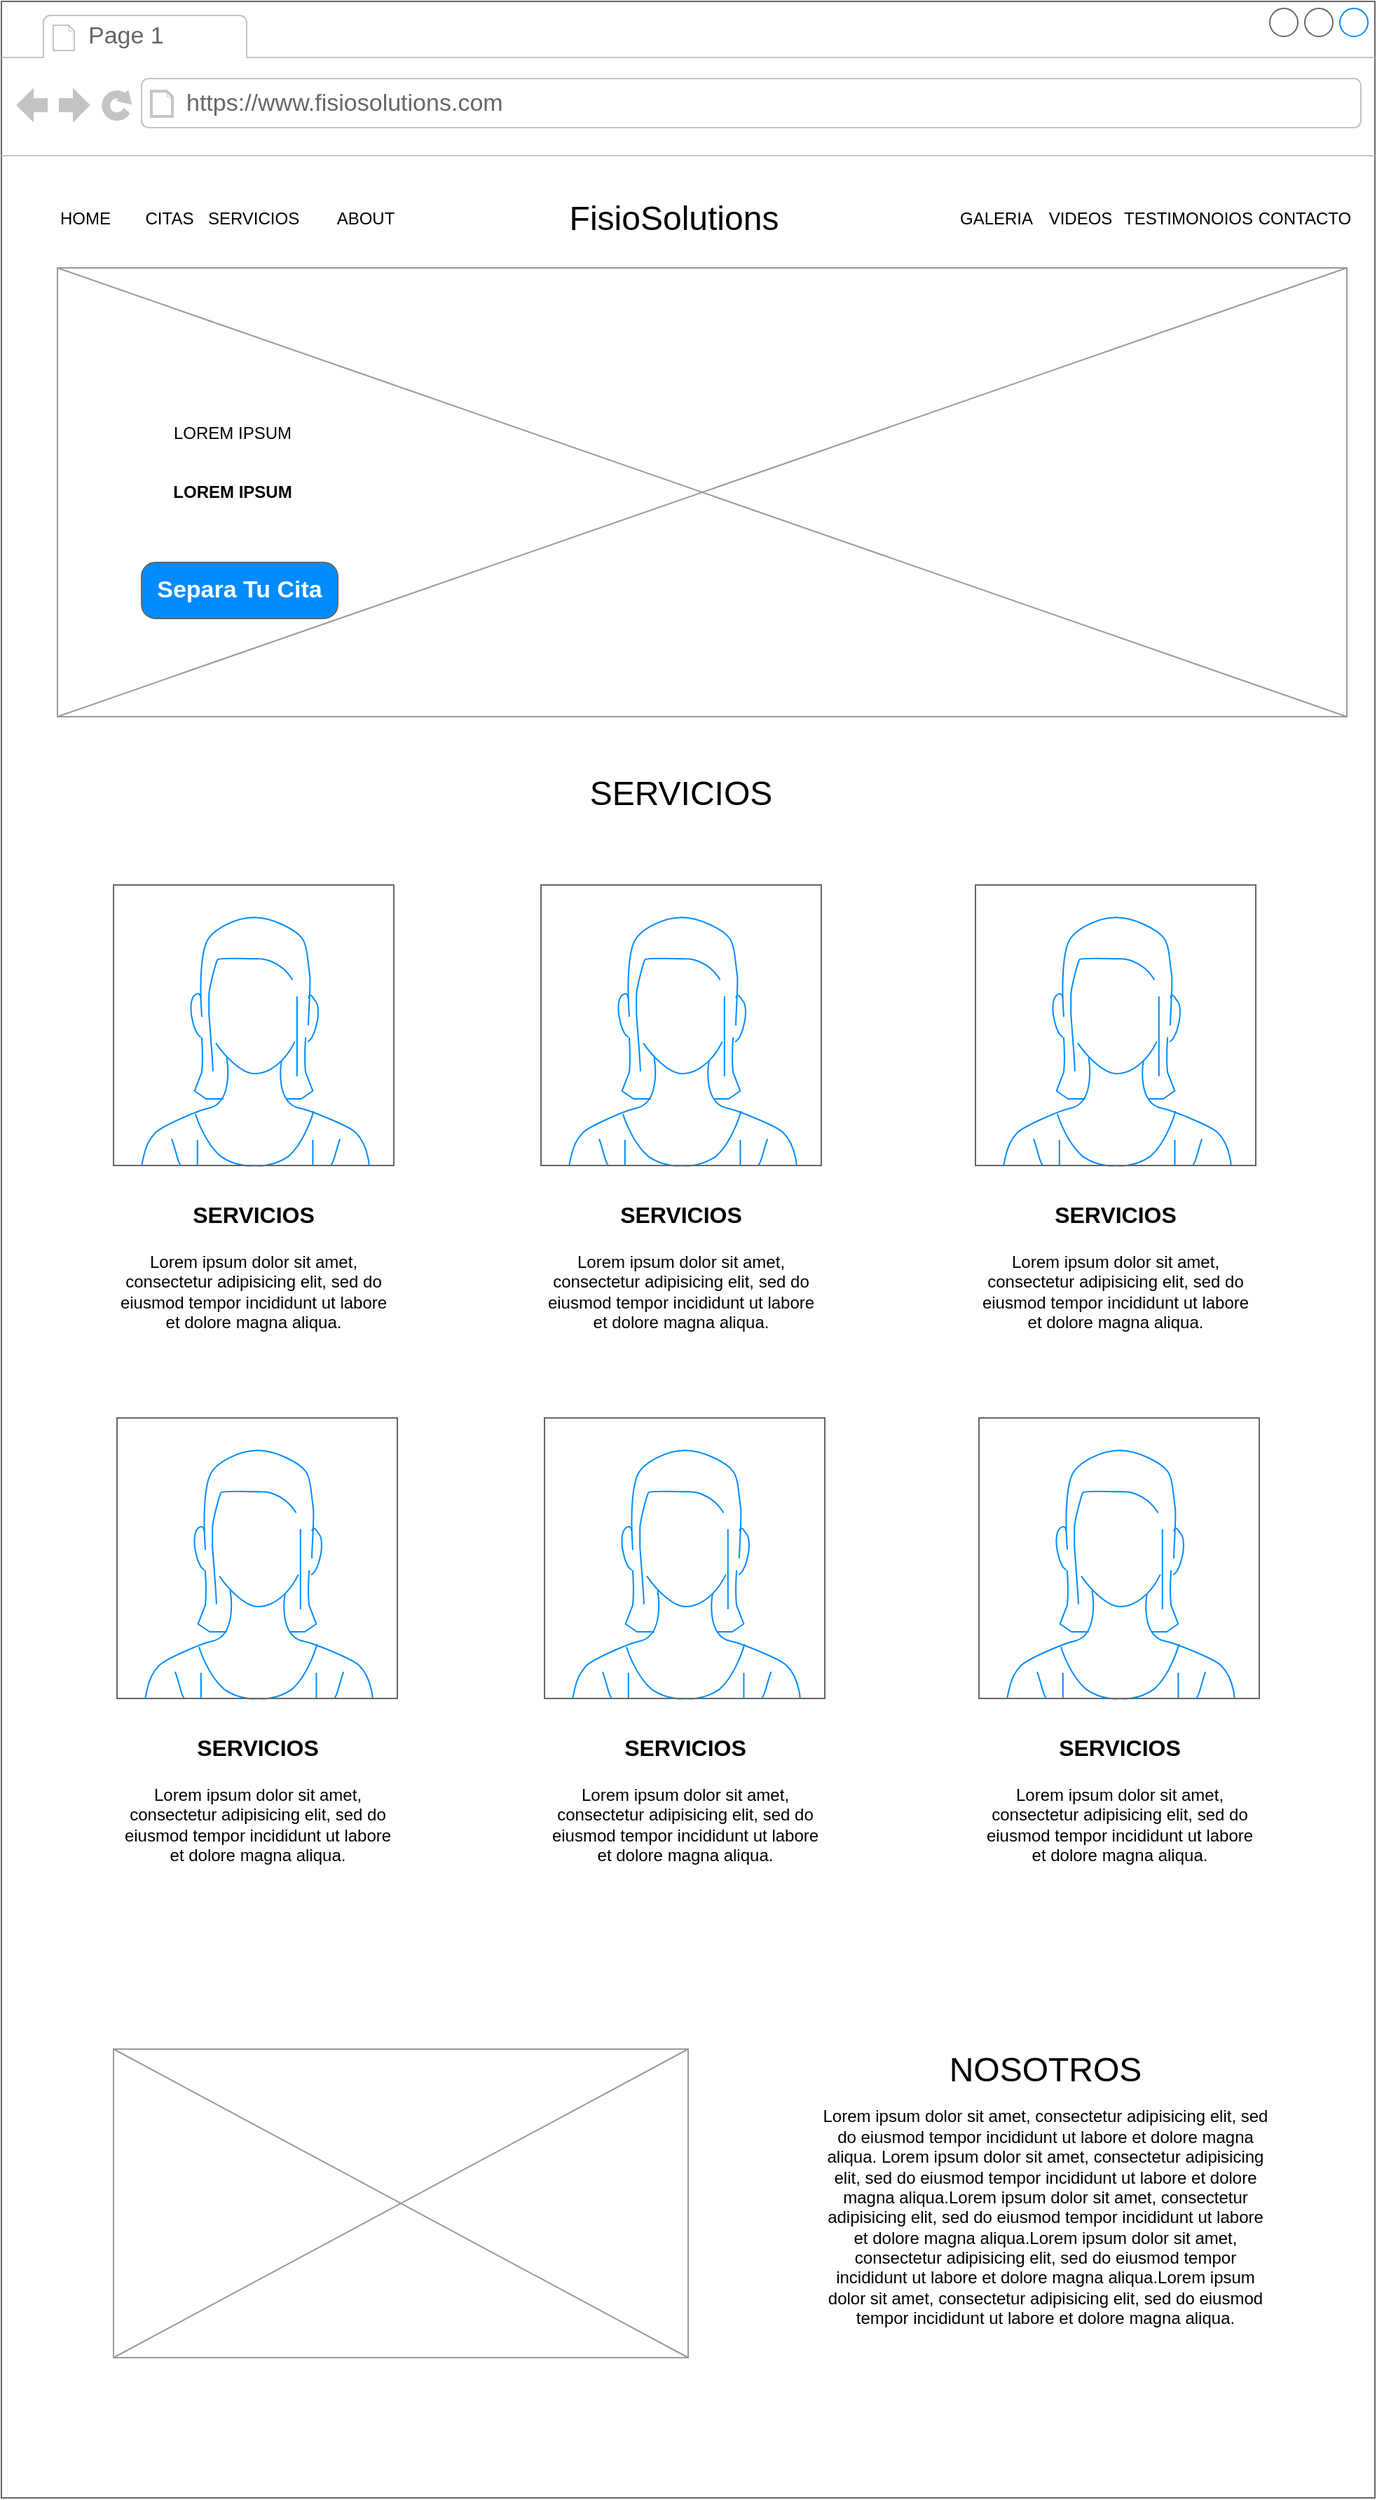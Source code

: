 <mxfile version="21.0.2" type="github"><diagram name="Página-1" id="BBDUCUmCRQo-HM743KPM"><mxGraphModel dx="2261" dy="756" grid="1" gridSize="10" guides="1" tooltips="1" connect="1" arrows="1" fold="1" page="1" pageScale="1" pageWidth="827" pageHeight="1169" math="0" shadow="0"><root><mxCell id="0"/><mxCell id="1" parent="0"/><mxCell id="WQwONqdkna7RZjsSHqi0-1" value="" style="strokeWidth=1;shadow=0;dashed=0;align=center;html=1;shape=mxgraph.mockup.containers.browserWindow;rSize=0;strokeColor=#666666;strokeColor2=#008cff;strokeColor3=#c4c4c4;mainText=,;recursiveResize=0;movable=1;resizable=1;rotatable=1;deletable=1;editable=1;locked=0;connectable=1;" vertex="1" parent="1"><mxGeometry x="-200" y="30" width="980" height="1780" as="geometry"/></mxCell><mxCell id="WQwONqdkna7RZjsSHqi0-2" value="Page 1" style="strokeWidth=1;shadow=0;dashed=0;align=center;html=1;shape=mxgraph.mockup.containers.anchor;fontSize=17;fontColor=#666666;align=left;whiteSpace=wrap;" vertex="1" parent="WQwONqdkna7RZjsSHqi0-1"><mxGeometry x="60" y="12" width="110" height="26" as="geometry"/></mxCell><mxCell id="WQwONqdkna7RZjsSHqi0-3" value="https://www.fisiosolutions.com" style="strokeWidth=1;shadow=0;dashed=0;align=center;html=1;shape=mxgraph.mockup.containers.anchor;rSize=0;fontSize=17;fontColor=#666666;align=left;" vertex="1" parent="WQwONqdkna7RZjsSHqi0-1"><mxGeometry x="130" y="60" width="250" height="26" as="geometry"/></mxCell><mxCell id="WQwONqdkna7RZjsSHqi0-33" value="HOME" style="text;html=1;strokeColor=none;fillColor=none;align=center;verticalAlign=middle;whiteSpace=wrap;rounded=0;" vertex="1" parent="WQwONqdkna7RZjsSHqi0-1"><mxGeometry x="30" y="140" width="60" height="30" as="geometry"/></mxCell><mxCell id="WQwONqdkna7RZjsSHqi0-34" value="CITAS" style="text;html=1;strokeColor=none;fillColor=none;align=center;verticalAlign=middle;whiteSpace=wrap;rounded=0;" vertex="1" parent="WQwONqdkna7RZjsSHqi0-1"><mxGeometry x="90" y="140" width="60" height="30" as="geometry"/></mxCell><mxCell id="WQwONqdkna7RZjsSHqi0-35" value="SERVICIOS" style="text;html=1;strokeColor=none;fillColor=none;align=center;verticalAlign=middle;whiteSpace=wrap;rounded=0;" vertex="1" parent="WQwONqdkna7RZjsSHqi0-1"><mxGeometry x="150" y="140" width="60" height="30" as="geometry"/></mxCell><mxCell id="WQwONqdkna7RZjsSHqi0-36" value="ABOUT" style="text;html=1;strokeColor=none;fillColor=none;align=center;verticalAlign=middle;whiteSpace=wrap;rounded=0;" vertex="1" parent="WQwONqdkna7RZjsSHqi0-1"><mxGeometry x="230" y="140" width="60" height="30" as="geometry"/></mxCell><mxCell id="WQwONqdkna7RZjsSHqi0-41" value="FisioSolutions" style="text;html=1;strokeColor=none;fillColor=none;align=center;verticalAlign=middle;whiteSpace=wrap;rounded=0;fontSize=24;" vertex="1" parent="WQwONqdkna7RZjsSHqi0-1"><mxGeometry x="450" y="140" width="60" height="30" as="geometry"/></mxCell><mxCell id="WQwONqdkna7RZjsSHqi0-42" value="" style="verticalLabelPosition=bottom;shadow=0;dashed=0;align=center;html=1;verticalAlign=top;strokeWidth=1;shape=mxgraph.mockup.graphics.simpleIcon;strokeColor=#999999;" vertex="1" parent="WQwONqdkna7RZjsSHqi0-1"><mxGeometry x="40" y="190" width="920" height="320" as="geometry"/></mxCell><mxCell id="WQwONqdkna7RZjsSHqi0-43" value="Separa Tu Cita" style="strokeWidth=1;shadow=0;dashed=0;align=center;html=1;shape=mxgraph.mockup.buttons.button;strokeColor=#666666;fontColor=#ffffff;mainText=;buttonStyle=round;fontSize=17;fontStyle=1;fillColor=#008cff;whiteSpace=wrap;" vertex="1" parent="WQwONqdkna7RZjsSHqi0-1"><mxGeometry x="100" y="400" width="140" height="40" as="geometry"/></mxCell><mxCell id="WQwONqdkna7RZjsSHqi0-44" value="LOREM IPSUM" style="text;html=1;strokeColor=none;fillColor=none;align=center;verticalAlign=middle;whiteSpace=wrap;rounded=0;" vertex="1" parent="WQwONqdkna7RZjsSHqi0-1"><mxGeometry x="110" y="290" width="110" height="35" as="geometry"/></mxCell><mxCell id="WQwONqdkna7RZjsSHqi0-45" value="LOREM IPSUM" style="text;html=1;strokeColor=none;fillColor=none;align=center;verticalAlign=middle;whiteSpace=wrap;rounded=0;fontStyle=1" vertex="1" parent="WQwONqdkna7RZjsSHqi0-1"><mxGeometry x="110" y="332.5" width="110" height="35" as="geometry"/></mxCell><mxCell id="WQwONqdkna7RZjsSHqi0-46" value="SERVICIOS" style="text;html=1;strokeColor=none;fillColor=none;align=center;verticalAlign=middle;whiteSpace=wrap;rounded=0;fontSize=24;" vertex="1" parent="WQwONqdkna7RZjsSHqi0-1"><mxGeometry x="380" y="550" width="210" height="30" as="geometry"/></mxCell><mxCell id="WQwONqdkna7RZjsSHqi0-51" value="" style="group" vertex="1" connectable="0" parent="WQwONqdkna7RZjsSHqi0-1"><mxGeometry x="75" y="630" width="210" height="320" as="geometry"/></mxCell><mxCell id="WQwONqdkna7RZjsSHqi0-47" value="" style="verticalLabelPosition=bottom;shadow=0;dashed=0;align=center;html=1;verticalAlign=top;strokeWidth=1;shape=mxgraph.mockup.containers.userFemale;strokeColor=#666666;strokeColor2=#008cff;" vertex="1" parent="WQwONqdkna7RZjsSHqi0-51"><mxGeometry x="5" width="200" height="200" as="geometry"/></mxCell><mxCell id="WQwONqdkna7RZjsSHqi0-48" value="SERVICIOS" style="text;html=1;strokeColor=none;fillColor=none;align=center;verticalAlign=middle;whiteSpace=wrap;rounded=0;fontSize=16;fontStyle=1" vertex="1" parent="WQwONqdkna7RZjsSHqi0-51"><mxGeometry y="220" width="210" height="30" as="geometry"/></mxCell><mxCell id="WQwONqdkna7RZjsSHqi0-50" value="Lorem ipsum dolor sit amet, consectetur adipisicing elit, sed do eiusmod tempor incididunt ut labore et dolore magna aliqua." style="rounded=0;whiteSpace=wrap;html=1;strokeColor=none;" vertex="1" parent="WQwONqdkna7RZjsSHqi0-51"><mxGeometry x="5" y="260" width="200" height="60" as="geometry"/></mxCell><mxCell id="WQwONqdkna7RZjsSHqi0-52" value="" style="group" vertex="1" connectable="0" parent="WQwONqdkna7RZjsSHqi0-1"><mxGeometry x="380" y="630" width="210" height="320" as="geometry"/></mxCell><mxCell id="WQwONqdkna7RZjsSHqi0-53" value="" style="verticalLabelPosition=bottom;shadow=0;dashed=0;align=center;html=1;verticalAlign=top;strokeWidth=1;shape=mxgraph.mockup.containers.userFemale;strokeColor=#666666;strokeColor2=#008cff;" vertex="1" parent="WQwONqdkna7RZjsSHqi0-52"><mxGeometry x="5" width="200" height="200" as="geometry"/></mxCell><mxCell id="WQwONqdkna7RZjsSHqi0-54" value="SERVICIOS" style="text;html=1;strokeColor=none;fillColor=none;align=center;verticalAlign=middle;whiteSpace=wrap;rounded=0;fontSize=16;fontStyle=1" vertex="1" parent="WQwONqdkna7RZjsSHqi0-52"><mxGeometry y="220" width="210" height="30" as="geometry"/></mxCell><mxCell id="WQwONqdkna7RZjsSHqi0-55" value="Lorem ipsum dolor sit amet, consectetur adipisicing elit, sed do eiusmod tempor incididunt ut labore et dolore magna aliqua." style="rounded=0;whiteSpace=wrap;html=1;strokeColor=none;" vertex="1" parent="WQwONqdkna7RZjsSHqi0-52"><mxGeometry x="5" y="260" width="200" height="60" as="geometry"/></mxCell><mxCell id="WQwONqdkna7RZjsSHqi0-60" value="" style="group" vertex="1" connectable="0" parent="WQwONqdkna7RZjsSHqi0-1"><mxGeometry x="77.5" y="1010" width="210" height="320" as="geometry"/></mxCell><mxCell id="WQwONqdkna7RZjsSHqi0-61" value="" style="verticalLabelPosition=bottom;shadow=0;dashed=0;align=center;html=1;verticalAlign=top;strokeWidth=1;shape=mxgraph.mockup.containers.userFemale;strokeColor=#666666;strokeColor2=#008cff;" vertex="1" parent="WQwONqdkna7RZjsSHqi0-60"><mxGeometry x="5" width="200" height="200" as="geometry"/></mxCell><mxCell id="WQwONqdkna7RZjsSHqi0-62" value="SERVICIOS" style="text;html=1;strokeColor=none;fillColor=none;align=center;verticalAlign=middle;whiteSpace=wrap;rounded=0;fontSize=16;fontStyle=1" vertex="1" parent="WQwONqdkna7RZjsSHqi0-60"><mxGeometry y="220" width="210" height="30" as="geometry"/></mxCell><mxCell id="WQwONqdkna7RZjsSHqi0-63" value="Lorem ipsum dolor sit amet, consectetur adipisicing elit, sed do eiusmod tempor incididunt ut labore et dolore magna aliqua." style="rounded=0;whiteSpace=wrap;html=1;strokeColor=none;" vertex="1" parent="WQwONqdkna7RZjsSHqi0-60"><mxGeometry x="5" y="260" width="200" height="60" as="geometry"/></mxCell><mxCell id="WQwONqdkna7RZjsSHqi0-64" value="" style="group" vertex="1" connectable="0" parent="WQwONqdkna7RZjsSHqi0-1"><mxGeometry x="382.5" y="1010" width="210" height="320" as="geometry"/></mxCell><mxCell id="WQwONqdkna7RZjsSHqi0-65" value="" style="verticalLabelPosition=bottom;shadow=0;dashed=0;align=center;html=1;verticalAlign=top;strokeWidth=1;shape=mxgraph.mockup.containers.userFemale;strokeColor=#666666;strokeColor2=#008cff;" vertex="1" parent="WQwONqdkna7RZjsSHqi0-64"><mxGeometry x="5" width="200" height="200" as="geometry"/></mxCell><mxCell id="WQwONqdkna7RZjsSHqi0-66" value="SERVICIOS" style="text;html=1;strokeColor=none;fillColor=none;align=center;verticalAlign=middle;whiteSpace=wrap;rounded=0;fontSize=16;fontStyle=1" vertex="1" parent="WQwONqdkna7RZjsSHqi0-64"><mxGeometry y="220" width="210" height="30" as="geometry"/></mxCell><mxCell id="WQwONqdkna7RZjsSHqi0-67" value="Lorem ipsum dolor sit amet, consectetur adipisicing elit, sed do eiusmod tempor incididunt ut labore et dolore magna aliqua." style="rounded=0;whiteSpace=wrap;html=1;strokeColor=none;" vertex="1" parent="WQwONqdkna7RZjsSHqi0-64"><mxGeometry x="5" y="260" width="200" height="60" as="geometry"/></mxCell><mxCell id="WQwONqdkna7RZjsSHqi0-68" value="" style="group" vertex="1" connectable="0" parent="WQwONqdkna7RZjsSHqi0-1"><mxGeometry x="692.5" y="1010" width="210" height="320" as="geometry"/></mxCell><mxCell id="WQwONqdkna7RZjsSHqi0-69" value="" style="verticalLabelPosition=bottom;shadow=0;dashed=0;align=center;html=1;verticalAlign=top;strokeWidth=1;shape=mxgraph.mockup.containers.userFemale;strokeColor=#666666;strokeColor2=#008cff;" vertex="1" parent="WQwONqdkna7RZjsSHqi0-68"><mxGeometry x="5" width="200" height="200" as="geometry"/></mxCell><mxCell id="WQwONqdkna7RZjsSHqi0-70" value="SERVICIOS" style="text;html=1;strokeColor=none;fillColor=none;align=center;verticalAlign=middle;whiteSpace=wrap;rounded=0;fontSize=16;fontStyle=1" vertex="1" parent="WQwONqdkna7RZjsSHqi0-68"><mxGeometry y="220" width="210" height="30" as="geometry"/></mxCell><mxCell id="WQwONqdkna7RZjsSHqi0-71" value="Lorem ipsum dolor sit amet, consectetur adipisicing elit, sed do eiusmod tempor incididunt ut labore et dolore magna aliqua." style="rounded=0;whiteSpace=wrap;html=1;strokeColor=none;" vertex="1" parent="WQwONqdkna7RZjsSHqi0-68"><mxGeometry x="5" y="260" width="200" height="60" as="geometry"/></mxCell><mxCell id="WQwONqdkna7RZjsSHqi0-73" value="" style="verticalLabelPosition=bottom;shadow=0;dashed=0;align=center;html=1;verticalAlign=top;strokeWidth=1;shape=mxgraph.mockup.graphics.simpleIcon;strokeColor=#999999;" vertex="1" parent="WQwONqdkna7RZjsSHqi0-1"><mxGeometry x="80" y="1460" width="410" height="220" as="geometry"/></mxCell><mxCell id="WQwONqdkna7RZjsSHqi0-74" value="NOSOTROS" style="text;html=1;strokeColor=none;fillColor=none;align=center;verticalAlign=middle;whiteSpace=wrap;rounded=0;fontSize=24;" vertex="1" parent="WQwONqdkna7RZjsSHqi0-1"><mxGeometry x="640" y="1460" width="210" height="30" as="geometry"/></mxCell><mxCell id="WQwONqdkna7RZjsSHqi0-75" value="Lorem ipsum dolor sit amet, consectetur adipisicing elit, sed do eiusmod tempor incididunt ut labore et dolore magna aliqua. Lorem ipsum dolor sit amet, consectetur adipisicing elit, sed do eiusmod tempor incididunt ut labore et dolore magna aliqua.Lorem ipsum dolor sit amet, consectetur adipisicing elit, sed do eiusmod tempor incididunt ut labore et dolore magna aliqua.Lorem ipsum dolor sit amet, consectetur adipisicing elit, sed do eiusmod tempor incididunt ut labore et dolore magna aliqua.Lorem ipsum dolor sit amet, consectetur adipisicing elit, sed do eiusmod tempor incididunt ut labore et dolore magna aliqua." style="rounded=0;whiteSpace=wrap;html=1;strokeColor=none;" vertex="1" parent="WQwONqdkna7RZjsSHqi0-1"><mxGeometry x="585" y="1500" width="320" height="160" as="geometry"/></mxCell><mxCell id="WQwONqdkna7RZjsSHqi0-37" value="GALERIA" style="text;html=1;strokeColor=none;fillColor=none;align=center;verticalAlign=middle;whiteSpace=wrap;rounded=0;" vertex="1" parent="1"><mxGeometry x="480" y="170" width="60" height="30" as="geometry"/></mxCell><mxCell id="WQwONqdkna7RZjsSHqi0-38" value="VIDEOS" style="text;html=1;strokeColor=none;fillColor=none;align=center;verticalAlign=middle;whiteSpace=wrap;rounded=0;" vertex="1" parent="1"><mxGeometry x="540" y="170" width="60" height="30" as="geometry"/></mxCell><mxCell id="WQwONqdkna7RZjsSHqi0-39" value="TESTIMONOIOS" style="text;html=1;strokeColor=none;fillColor=none;align=center;verticalAlign=middle;whiteSpace=wrap;rounded=0;" vertex="1" parent="1"><mxGeometry x="617" y="170" width="60" height="30" as="geometry"/></mxCell><mxCell id="WQwONqdkna7RZjsSHqi0-40" value="CONTACTO" style="text;html=1;strokeColor=none;fillColor=none;align=center;verticalAlign=middle;whiteSpace=wrap;rounded=0;" vertex="1" parent="1"><mxGeometry x="700" y="170" width="60" height="30" as="geometry"/></mxCell><mxCell id="WQwONqdkna7RZjsSHqi0-56" value="" style="group" vertex="1" connectable="0" parent="1"><mxGeometry x="490" y="660" width="210" height="320" as="geometry"/></mxCell><mxCell id="WQwONqdkna7RZjsSHqi0-57" value="" style="verticalLabelPosition=bottom;shadow=0;dashed=0;align=center;html=1;verticalAlign=top;strokeWidth=1;shape=mxgraph.mockup.containers.userFemale;strokeColor=#666666;strokeColor2=#008cff;" vertex="1" parent="WQwONqdkna7RZjsSHqi0-56"><mxGeometry x="5" width="200" height="200" as="geometry"/></mxCell><mxCell id="WQwONqdkna7RZjsSHqi0-58" value="SERVICIOS" style="text;html=1;strokeColor=none;fillColor=none;align=center;verticalAlign=middle;whiteSpace=wrap;rounded=0;fontSize=16;fontStyle=1" vertex="1" parent="WQwONqdkna7RZjsSHqi0-56"><mxGeometry y="220" width="210" height="30" as="geometry"/></mxCell><mxCell id="WQwONqdkna7RZjsSHqi0-59" value="Lorem ipsum dolor sit amet, consectetur adipisicing elit, sed do eiusmod tempor incididunt ut labore et dolore magna aliqua." style="rounded=0;whiteSpace=wrap;html=1;strokeColor=none;" vertex="1" parent="WQwONqdkna7RZjsSHqi0-56"><mxGeometry x="5" y="260" width="200" height="60" as="geometry"/></mxCell></root></mxGraphModel></diagram></mxfile>